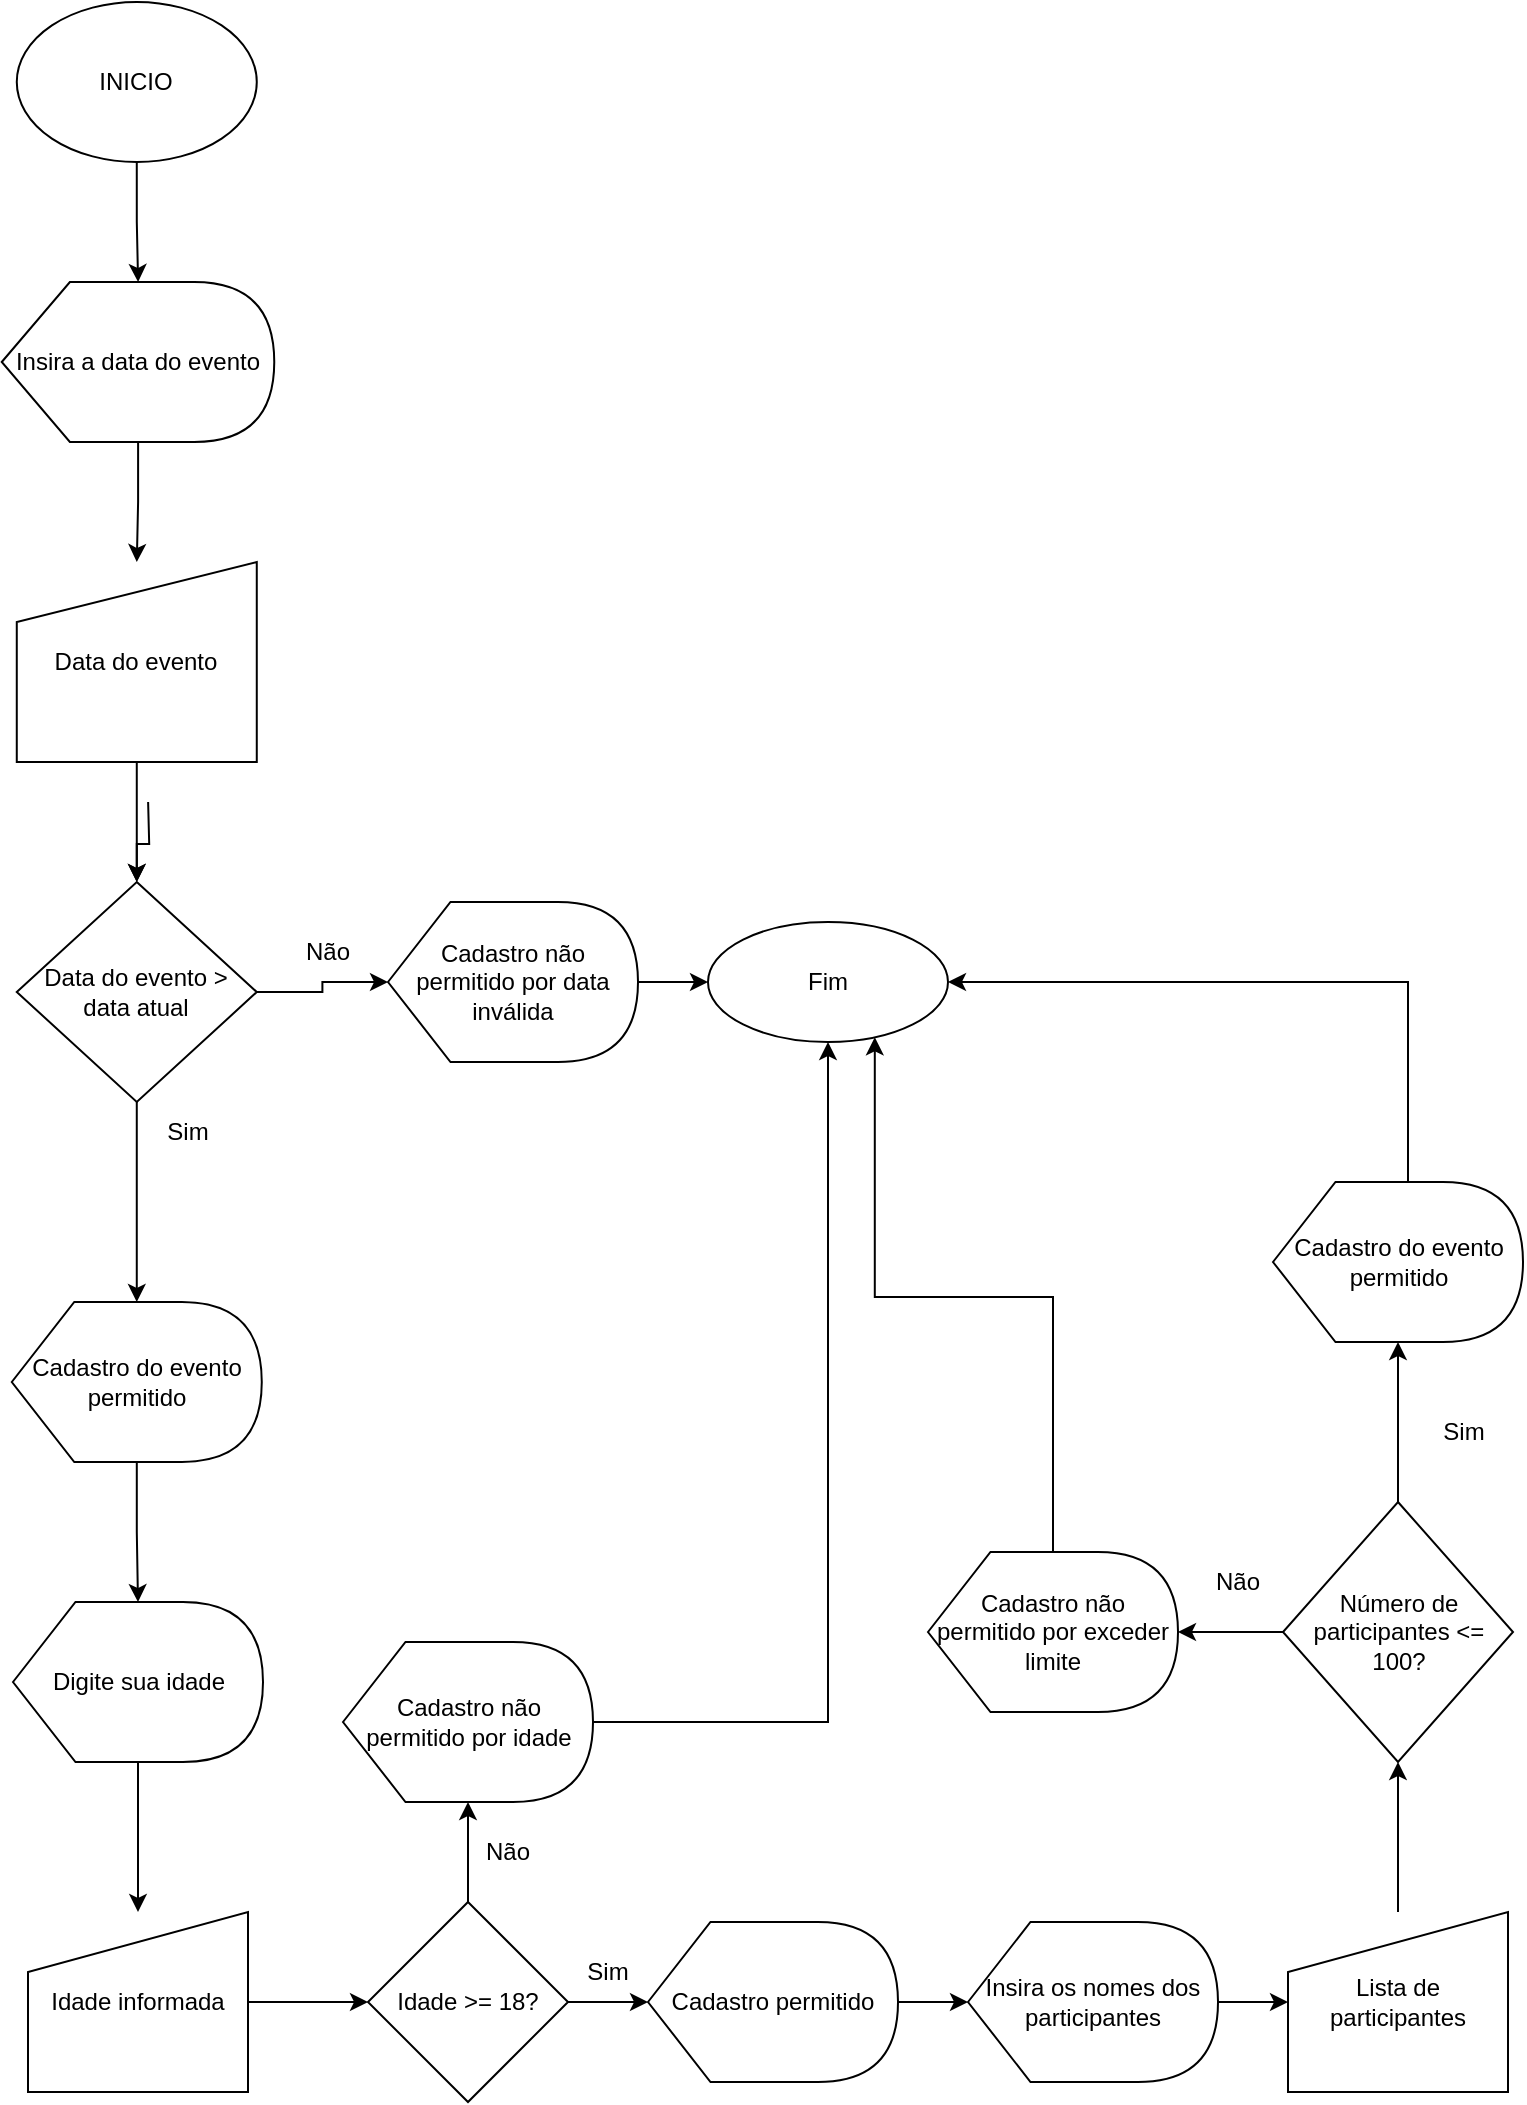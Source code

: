 <mxfile version="20.0.3" type="github">
  <diagram id="SXhiOn-P50FFI9cyF-ks" name="Page-1">
    <mxGraphModel dx="769" dy="680" grid="1" gridSize="10" guides="1" tooltips="1" connect="1" arrows="1" fold="1" page="1" pageScale="1" pageWidth="827" pageHeight="1169" math="0" shadow="0">
      <root>
        <mxCell id="0" />
        <mxCell id="1" parent="0" />
        <mxCell id="OwEsTZ2ZFt-TqxLRLODQ-83" value="" style="edgeStyle=orthogonalEdgeStyle;rounded=0;orthogonalLoop=1;jettySize=auto;html=1;" edge="1" parent="1" source="OwEsTZ2ZFt-TqxLRLODQ-1" target="OwEsTZ2ZFt-TqxLRLODQ-30">
          <mxGeometry relative="1" as="geometry" />
        </mxCell>
        <mxCell id="OwEsTZ2ZFt-TqxLRLODQ-1" value="INICIO" style="ellipse;whiteSpace=wrap;html=1;" vertex="1" parent="1">
          <mxGeometry x="24.39" y="80" width="120" height="80" as="geometry" />
        </mxCell>
        <mxCell id="OwEsTZ2ZFt-TqxLRLODQ-58" value="" style="edgeStyle=orthogonalEdgeStyle;rounded=0;orthogonalLoop=1;jettySize=auto;html=1;" edge="1" parent="1" source="OwEsTZ2ZFt-TqxLRLODQ-3" target="OwEsTZ2ZFt-TqxLRLODQ-6">
          <mxGeometry relative="1" as="geometry" />
        </mxCell>
        <mxCell id="OwEsTZ2ZFt-TqxLRLODQ-3" value="Digite sua idade" style="shape=display;whiteSpace=wrap;html=1;" vertex="1" parent="1">
          <mxGeometry x="22.5" y="880" width="125" height="80" as="geometry" />
        </mxCell>
        <mxCell id="OwEsTZ2ZFt-TqxLRLODQ-6" value="Idade informada" style="shape=manualInput;whiteSpace=wrap;html=1;" vertex="1" parent="1">
          <mxGeometry x="30" y="1035" width="110" height="90" as="geometry" />
        </mxCell>
        <mxCell id="OwEsTZ2ZFt-TqxLRLODQ-63" style="edgeStyle=orthogonalEdgeStyle;rounded=0;orthogonalLoop=1;jettySize=auto;html=1;" edge="1" parent="1" source="OwEsTZ2ZFt-TqxLRLODQ-21" target="OwEsTZ2ZFt-TqxLRLODQ-23">
          <mxGeometry relative="1" as="geometry" />
        </mxCell>
        <mxCell id="OwEsTZ2ZFt-TqxLRLODQ-21" value="Cadastro não permitido por idade" style="shape=display;whiteSpace=wrap;html=1;" vertex="1" parent="1">
          <mxGeometry x="187.5" y="900" width="125" height="80" as="geometry" />
        </mxCell>
        <mxCell id="OwEsTZ2ZFt-TqxLRLODQ-23" value="Fim" style="ellipse;whiteSpace=wrap;html=1;" vertex="1" parent="1">
          <mxGeometry x="370" y="540" width="120" height="60" as="geometry" />
        </mxCell>
        <mxCell id="OwEsTZ2ZFt-TqxLRLODQ-61" value="" style="edgeStyle=orthogonalEdgeStyle;rounded=0;orthogonalLoop=1;jettySize=auto;html=1;" edge="1" parent="1" source="OwEsTZ2ZFt-TqxLRLODQ-26" target="OwEsTZ2ZFt-TqxLRLODQ-21">
          <mxGeometry relative="1" as="geometry" />
        </mxCell>
        <mxCell id="OwEsTZ2ZFt-TqxLRLODQ-62" value="" style="edgeStyle=orthogonalEdgeStyle;rounded=0;orthogonalLoop=1;jettySize=auto;html=1;" edge="1" parent="1" source="OwEsTZ2ZFt-TqxLRLODQ-26" target="OwEsTZ2ZFt-TqxLRLODQ-29">
          <mxGeometry relative="1" as="geometry" />
        </mxCell>
        <mxCell id="OwEsTZ2ZFt-TqxLRLODQ-26" value="Idade &amp;gt;= 18?" style="rhombus;whiteSpace=wrap;html=1;" vertex="1" parent="1">
          <mxGeometry x="200" y="1030" width="100" height="100" as="geometry" />
        </mxCell>
        <mxCell id="OwEsTZ2ZFt-TqxLRLODQ-27" value="Não" style="text;html=1;strokeColor=none;fillColor=none;align=center;verticalAlign=middle;whiteSpace=wrap;rounded=0;" vertex="1" parent="1">
          <mxGeometry x="240" y="990" width="60" height="30" as="geometry" />
        </mxCell>
        <mxCell id="OwEsTZ2ZFt-TqxLRLODQ-28" value="Sim" style="text;html=1;strokeColor=none;fillColor=none;align=center;verticalAlign=middle;whiteSpace=wrap;rounded=0;" vertex="1" parent="1">
          <mxGeometry x="290" y="1050" width="60" height="30" as="geometry" />
        </mxCell>
        <mxCell id="OwEsTZ2ZFt-TqxLRLODQ-65" value="" style="edgeStyle=orthogonalEdgeStyle;rounded=0;orthogonalLoop=1;jettySize=auto;html=1;" edge="1" parent="1" source="OwEsTZ2ZFt-TqxLRLODQ-29" target="OwEsTZ2ZFt-TqxLRLODQ-64">
          <mxGeometry relative="1" as="geometry" />
        </mxCell>
        <mxCell id="OwEsTZ2ZFt-TqxLRLODQ-29" value="Cadastro permitido" style="shape=display;whiteSpace=wrap;html=1;" vertex="1" parent="1">
          <mxGeometry x="340" y="1040" width="125" height="80" as="geometry" />
        </mxCell>
        <mxCell id="OwEsTZ2ZFt-TqxLRLODQ-48" value="" style="edgeStyle=orthogonalEdgeStyle;rounded=0;orthogonalLoop=1;jettySize=auto;html=1;" edge="1" parent="1" source="OwEsTZ2ZFt-TqxLRLODQ-30" target="OwEsTZ2ZFt-TqxLRLODQ-36">
          <mxGeometry relative="1" as="geometry" />
        </mxCell>
        <mxCell id="OwEsTZ2ZFt-TqxLRLODQ-30" value="Insira a data do evento" style="shape=display;whiteSpace=wrap;html=1;" vertex="1" parent="1">
          <mxGeometry x="16.88" y="220" width="136.25" height="80" as="geometry" />
        </mxCell>
        <mxCell id="OwEsTZ2ZFt-TqxLRLODQ-82" value="" style="edgeStyle=orthogonalEdgeStyle;rounded=0;orthogonalLoop=1;jettySize=auto;html=1;" edge="1" parent="1" source="OwEsTZ2ZFt-TqxLRLODQ-36" target="OwEsTZ2ZFt-TqxLRLODQ-41">
          <mxGeometry relative="1" as="geometry" />
        </mxCell>
        <mxCell id="OwEsTZ2ZFt-TqxLRLODQ-36" value="Data do evento" style="shape=manualInput;whiteSpace=wrap;html=1;" vertex="1" parent="1">
          <mxGeometry x="24.39" y="360" width="120" height="100" as="geometry" />
        </mxCell>
        <mxCell id="OwEsTZ2ZFt-TqxLRLODQ-50" value="" style="edgeStyle=orthogonalEdgeStyle;rounded=0;orthogonalLoop=1;jettySize=auto;html=1;" edge="1" parent="1" target="OwEsTZ2ZFt-TqxLRLODQ-41">
          <mxGeometry relative="1" as="geometry">
            <mxPoint x="90.059" y="480" as="sourcePoint" />
          </mxGeometry>
        </mxCell>
        <mxCell id="OwEsTZ2ZFt-TqxLRLODQ-51" value="" style="edgeStyle=orthogonalEdgeStyle;rounded=0;orthogonalLoop=1;jettySize=auto;html=1;" edge="1" parent="1" source="OwEsTZ2ZFt-TqxLRLODQ-41" target="OwEsTZ2ZFt-TqxLRLODQ-43">
          <mxGeometry relative="1" as="geometry" />
        </mxCell>
        <mxCell id="OwEsTZ2ZFt-TqxLRLODQ-56" value="" style="edgeStyle=orthogonalEdgeStyle;rounded=0;orthogonalLoop=1;jettySize=auto;html=1;" edge="1" parent="1" source="OwEsTZ2ZFt-TqxLRLODQ-41" target="OwEsTZ2ZFt-TqxLRLODQ-53">
          <mxGeometry relative="1" as="geometry" />
        </mxCell>
        <mxCell id="OwEsTZ2ZFt-TqxLRLODQ-41" value="Data do evento &amp;gt; data atual" style="rhombus;whiteSpace=wrap;html=1;" vertex="1" parent="1">
          <mxGeometry x="24.39" y="520" width="120" height="110" as="geometry" />
        </mxCell>
        <mxCell id="OwEsTZ2ZFt-TqxLRLODQ-52" value="" style="edgeStyle=orthogonalEdgeStyle;rounded=0;orthogonalLoop=1;jettySize=auto;html=1;" edge="1" parent="1" source="OwEsTZ2ZFt-TqxLRLODQ-43" target="OwEsTZ2ZFt-TqxLRLODQ-23">
          <mxGeometry relative="1" as="geometry" />
        </mxCell>
        <mxCell id="OwEsTZ2ZFt-TqxLRLODQ-43" value="Cadastro não permitido por data inválida" style="shape=display;whiteSpace=wrap;html=1;" vertex="1" parent="1">
          <mxGeometry x="210" y="530" width="125" height="80" as="geometry" />
        </mxCell>
        <mxCell id="OwEsTZ2ZFt-TqxLRLODQ-57" value="" style="edgeStyle=orthogonalEdgeStyle;rounded=0;orthogonalLoop=1;jettySize=auto;html=1;" edge="1" parent="1" source="OwEsTZ2ZFt-TqxLRLODQ-53" target="OwEsTZ2ZFt-TqxLRLODQ-3">
          <mxGeometry relative="1" as="geometry" />
        </mxCell>
        <mxCell id="OwEsTZ2ZFt-TqxLRLODQ-53" value="Cadastro do evento permitido" style="shape=display;whiteSpace=wrap;html=1;" vertex="1" parent="1">
          <mxGeometry x="21.89" y="730" width="125" height="80" as="geometry" />
        </mxCell>
        <mxCell id="OwEsTZ2ZFt-TqxLRLODQ-54" value="Não" style="text;html=1;strokeColor=none;fillColor=none;align=center;verticalAlign=middle;whiteSpace=wrap;rounded=0;" vertex="1" parent="1">
          <mxGeometry x="150" y="540" width="60" height="30" as="geometry" />
        </mxCell>
        <mxCell id="OwEsTZ2ZFt-TqxLRLODQ-55" value="Sim" style="text;html=1;strokeColor=none;fillColor=none;align=center;verticalAlign=middle;whiteSpace=wrap;rounded=0;" vertex="1" parent="1">
          <mxGeometry x="80" y="630" width="60" height="30" as="geometry" />
        </mxCell>
        <mxCell id="OwEsTZ2ZFt-TqxLRLODQ-67" value="" style="edgeStyle=orthogonalEdgeStyle;rounded=0;orthogonalLoop=1;jettySize=auto;html=1;" edge="1" parent="1" source="OwEsTZ2ZFt-TqxLRLODQ-64" target="OwEsTZ2ZFt-TqxLRLODQ-66">
          <mxGeometry relative="1" as="geometry" />
        </mxCell>
        <mxCell id="OwEsTZ2ZFt-TqxLRLODQ-64" value="Insira os nomes dos participantes" style="shape=display;whiteSpace=wrap;html=1;" vertex="1" parent="1">
          <mxGeometry x="500" y="1040" width="125" height="80" as="geometry" />
        </mxCell>
        <mxCell id="OwEsTZ2ZFt-TqxLRLODQ-84" value="" style="edgeStyle=orthogonalEdgeStyle;rounded=0;orthogonalLoop=1;jettySize=auto;html=1;" edge="1" parent="1" source="OwEsTZ2ZFt-TqxLRLODQ-66" target="OwEsTZ2ZFt-TqxLRLODQ-69">
          <mxGeometry relative="1" as="geometry" />
        </mxCell>
        <mxCell id="OwEsTZ2ZFt-TqxLRLODQ-66" value="Lista de participantes" style="shape=manualInput;whiteSpace=wrap;html=1;" vertex="1" parent="1">
          <mxGeometry x="660" y="1035" width="110" height="90" as="geometry" />
        </mxCell>
        <mxCell id="OwEsTZ2ZFt-TqxLRLODQ-72" value="" style="edgeStyle=orthogonalEdgeStyle;rounded=0;orthogonalLoop=1;jettySize=auto;html=1;" edge="1" parent="1" source="OwEsTZ2ZFt-TqxLRLODQ-69" target="OwEsTZ2ZFt-TqxLRLODQ-71">
          <mxGeometry relative="1" as="geometry" />
        </mxCell>
        <mxCell id="OwEsTZ2ZFt-TqxLRLODQ-86" value="" style="edgeStyle=orthogonalEdgeStyle;rounded=0;orthogonalLoop=1;jettySize=auto;html=1;" edge="1" parent="1" source="OwEsTZ2ZFt-TqxLRLODQ-69" target="OwEsTZ2ZFt-TqxLRLODQ-85">
          <mxGeometry relative="1" as="geometry" />
        </mxCell>
        <mxCell id="OwEsTZ2ZFt-TqxLRLODQ-69" value="Número de participantes &amp;lt;= 100?" style="rhombus;whiteSpace=wrap;html=1;" vertex="1" parent="1">
          <mxGeometry x="657.5" y="830" width="115" height="130" as="geometry" />
        </mxCell>
        <mxCell id="OwEsTZ2ZFt-TqxLRLODQ-81" style="edgeStyle=orthogonalEdgeStyle;rounded=0;orthogonalLoop=1;jettySize=auto;html=1;entryX=0.695;entryY=0.961;entryDx=0;entryDy=0;entryPerimeter=0;" edge="1" parent="1" source="OwEsTZ2ZFt-TqxLRLODQ-71" target="OwEsTZ2ZFt-TqxLRLODQ-23">
          <mxGeometry relative="1" as="geometry" />
        </mxCell>
        <mxCell id="OwEsTZ2ZFt-TqxLRLODQ-71" value="Cadastro não permitido por exceder limite" style="shape=display;whiteSpace=wrap;html=1;" vertex="1" parent="1">
          <mxGeometry x="480" y="855" width="125" height="80" as="geometry" />
        </mxCell>
        <mxCell id="OwEsTZ2ZFt-TqxLRLODQ-73" value="Não" style="text;html=1;strokeColor=none;fillColor=none;align=center;verticalAlign=middle;whiteSpace=wrap;rounded=0;" vertex="1" parent="1">
          <mxGeometry x="605" y="855" width="60" height="30" as="geometry" />
        </mxCell>
        <mxCell id="OwEsTZ2ZFt-TqxLRLODQ-77" style="edgeStyle=orthogonalEdgeStyle;rounded=0;orthogonalLoop=1;jettySize=auto;html=1;exitX=1;exitY=0.5;exitDx=0;exitDy=0;" edge="1" parent="1" source="OwEsTZ2ZFt-TqxLRLODQ-6">
          <mxGeometry relative="1" as="geometry">
            <mxPoint x="200" y="1080" as="targetPoint" />
            <mxPoint x="153.76" y="1080" as="sourcePoint" />
          </mxGeometry>
        </mxCell>
        <mxCell id="OwEsTZ2ZFt-TqxLRLODQ-87" style="edgeStyle=orthogonalEdgeStyle;rounded=0;orthogonalLoop=1;jettySize=auto;html=1;entryX=1;entryY=0.5;entryDx=0;entryDy=0;" edge="1" parent="1" source="OwEsTZ2ZFt-TqxLRLODQ-85" target="OwEsTZ2ZFt-TqxLRLODQ-23">
          <mxGeometry relative="1" as="geometry">
            <Array as="points">
              <mxPoint x="720" y="570" />
            </Array>
          </mxGeometry>
        </mxCell>
        <mxCell id="OwEsTZ2ZFt-TqxLRLODQ-85" value="Cadastro do evento permitido" style="shape=display;whiteSpace=wrap;html=1;" vertex="1" parent="1">
          <mxGeometry x="652.5" y="670" width="125" height="80" as="geometry" />
        </mxCell>
        <mxCell id="OwEsTZ2ZFt-TqxLRLODQ-88" value="Sim" style="text;html=1;strokeColor=none;fillColor=none;align=center;verticalAlign=middle;whiteSpace=wrap;rounded=0;" vertex="1" parent="1">
          <mxGeometry x="717.5" y="780" width="60" height="30" as="geometry" />
        </mxCell>
      </root>
    </mxGraphModel>
  </diagram>
</mxfile>
